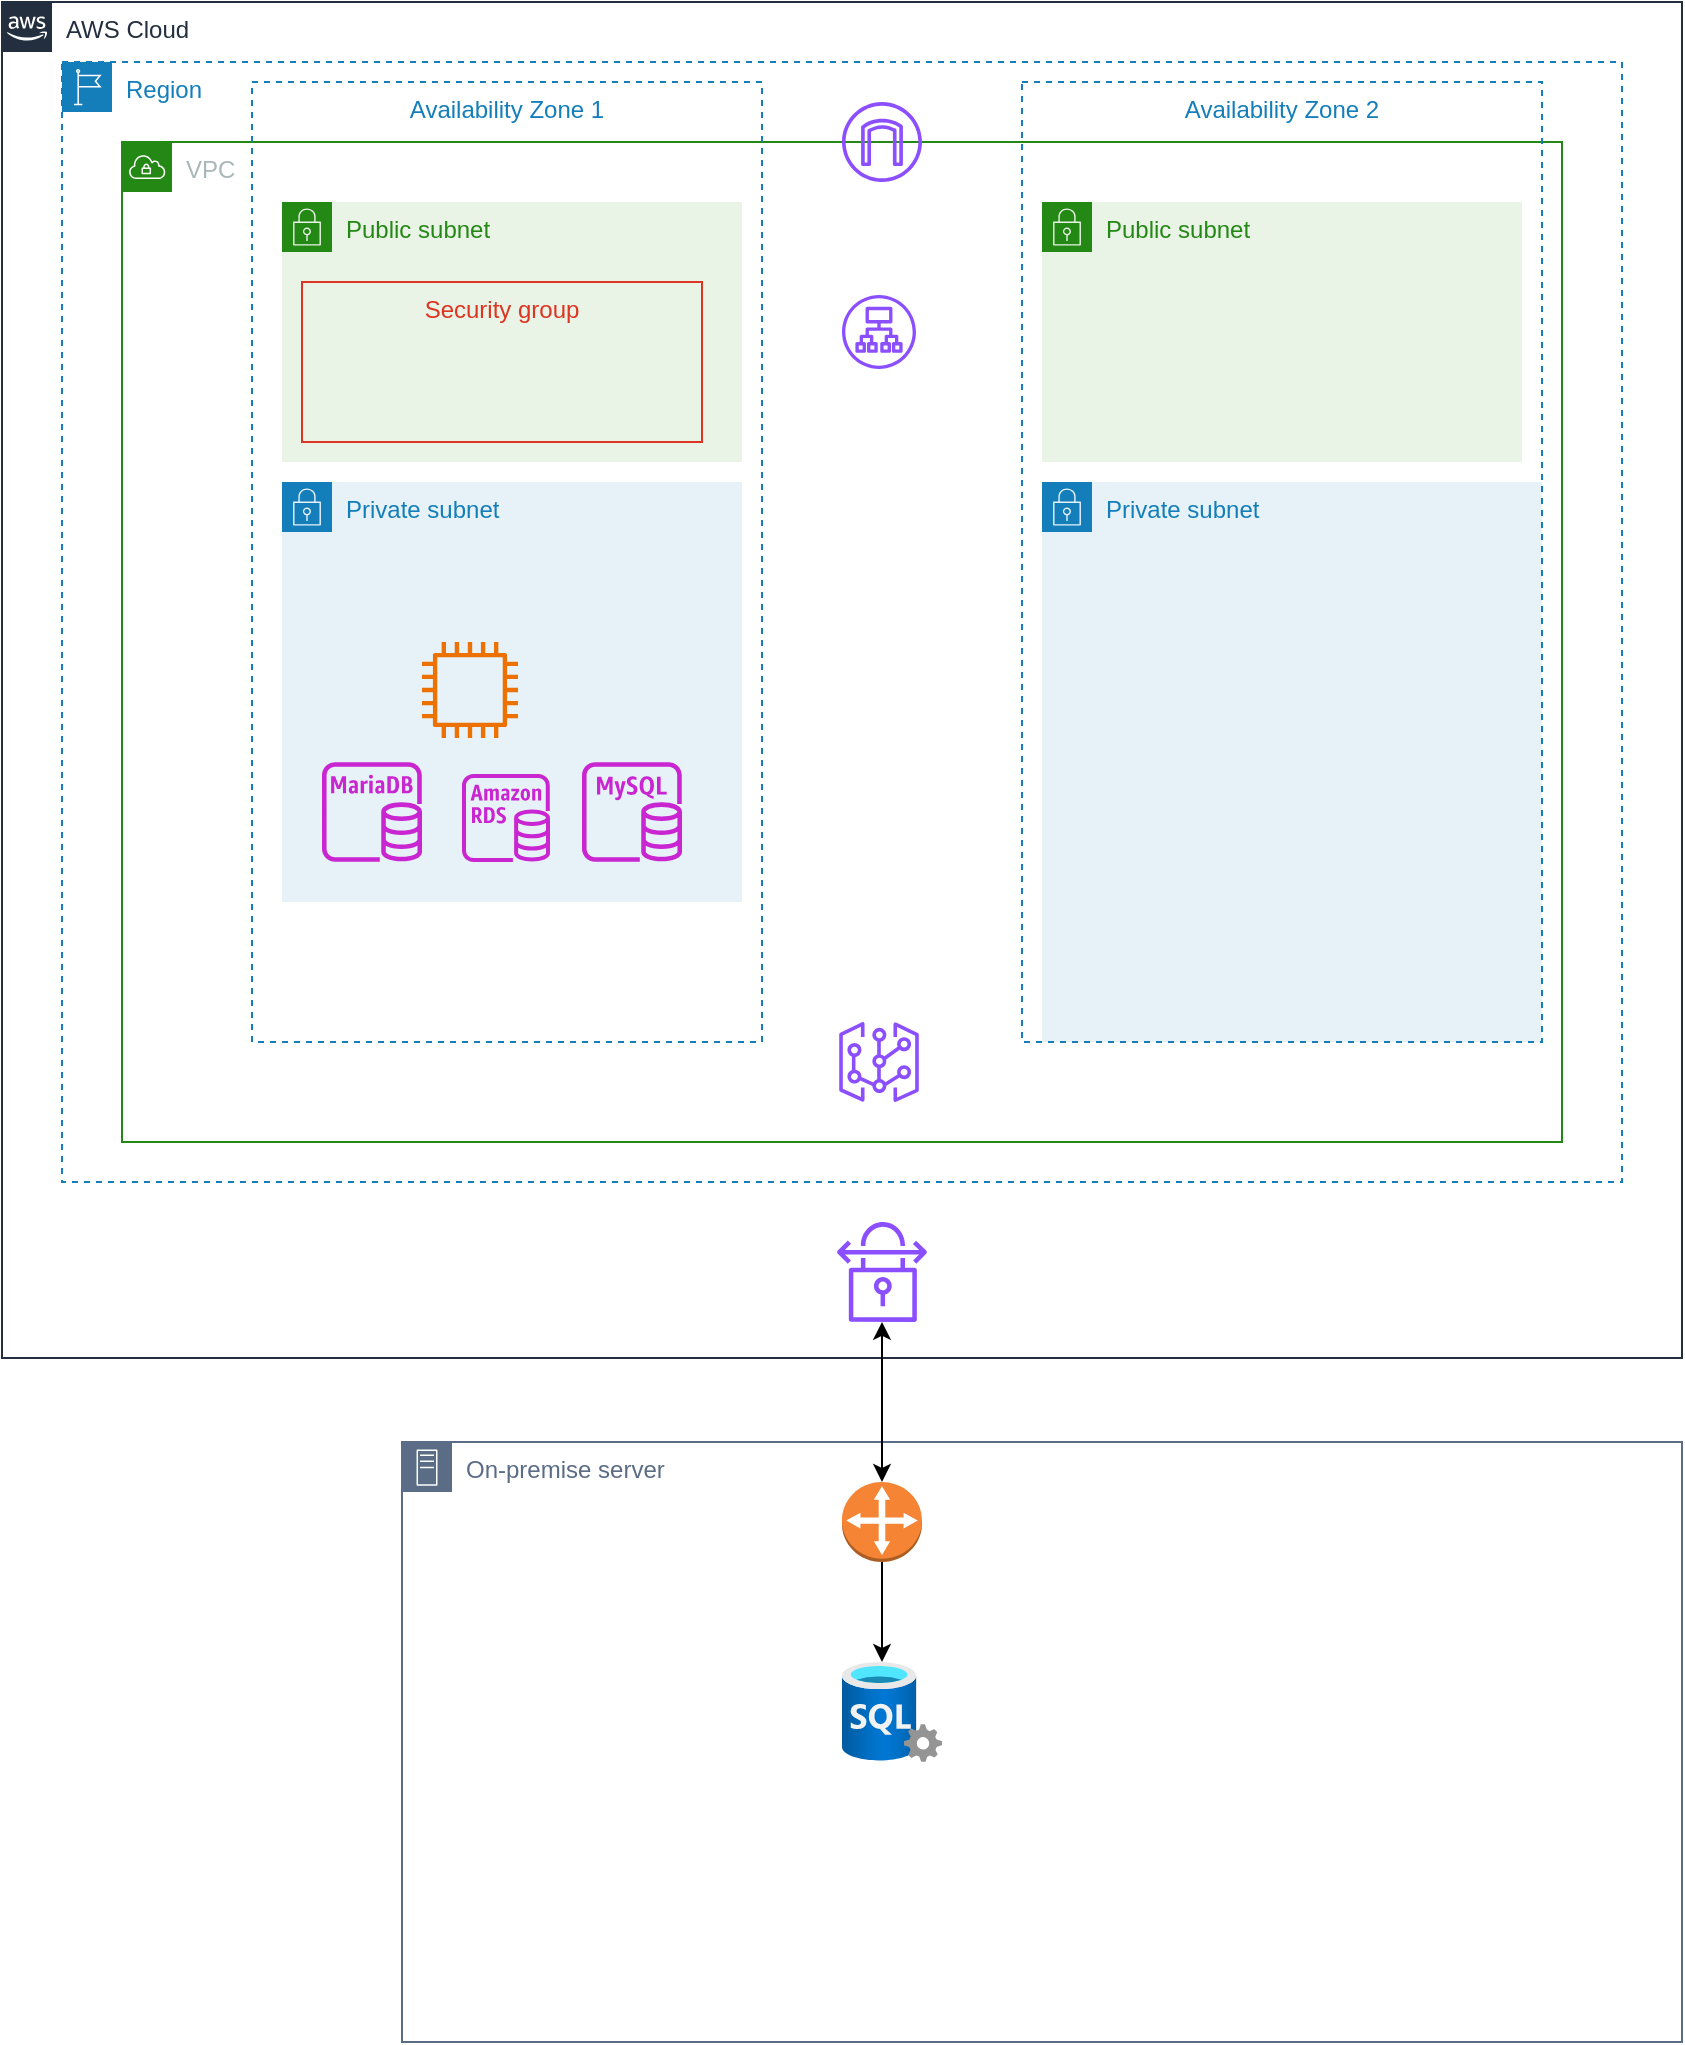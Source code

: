 <mxfile version="22.0.4" type="github">
  <diagram id="Ht1M8jgEwFfnCIfOTk4-" name="Page-1">
    <mxGraphModel dx="1290" dy="577" grid="1" gridSize="10" guides="1" tooltips="1" connect="1" arrows="1" fold="1" page="1" pageScale="1" pageWidth="827" pageHeight="1169" math="0" shadow="0">
      <root>
        <mxCell id="0" />
        <mxCell id="1" parent="0" />
        <mxCell id="imyj3Zp-e5OPN9J0XzXH-4" value="AWS Cloud" style="points=[[0,0],[0.25,0],[0.5,0],[0.75,0],[1,0],[1,0.25],[1,0.5],[1,0.75],[1,1],[0.75,1],[0.5,1],[0.25,1],[0,1],[0,0.75],[0,0.5],[0,0.25]];outlineConnect=0;gradientColor=none;html=1;whiteSpace=wrap;fontSize=12;fontStyle=0;container=1;pointerEvents=0;collapsible=0;recursiveResize=0;shape=mxgraph.aws4.group;grIcon=mxgraph.aws4.group_aws_cloud_alt;strokeColor=#232F3E;fillColor=none;verticalAlign=top;align=left;spacingLeft=30;fontColor=#232F3E;dashed=0;" parent="1" vertex="1">
          <mxGeometry x="40" y="40" width="840" height="678" as="geometry" />
        </mxCell>
        <mxCell id="imyj3Zp-e5OPN9J0XzXH-1" value="VPC" style="points=[[0,0],[0.25,0],[0.5,0],[0.75,0],[1,0],[1,0.25],[1,0.5],[1,0.75],[1,1],[0.75,1],[0.5,1],[0.25,1],[0,1],[0,0.75],[0,0.5],[0,0.25]];outlineConnect=0;gradientColor=none;html=1;whiteSpace=wrap;fontSize=12;fontStyle=0;container=1;pointerEvents=0;collapsible=0;recursiveResize=0;shape=mxgraph.aws4.group;grIcon=mxgraph.aws4.group_vpc;strokeColor=#248814;fillColor=none;verticalAlign=top;align=left;spacingLeft=30;fontColor=#AAB7B8;dashed=0;" parent="imyj3Zp-e5OPN9J0XzXH-4" vertex="1">
          <mxGeometry x="60" y="70" width="720" height="500" as="geometry" />
        </mxCell>
        <mxCell id="imyj3Zp-e5OPN9J0XzXH-13" value="" style="sketch=0;outlineConnect=0;fontColor=#232F3E;gradientColor=none;fillColor=#8C4FFF;strokeColor=none;dashed=0;verticalLabelPosition=bottom;verticalAlign=top;align=center;html=1;fontSize=12;fontStyle=0;aspect=fixed;pointerEvents=1;shape=mxgraph.aws4.internet_gateway;" parent="imyj3Zp-e5OPN9J0XzXH-1" vertex="1">
          <mxGeometry x="360" y="-20" width="40" height="40" as="geometry" />
        </mxCell>
        <mxCell id="imyj3Zp-e5OPN9J0XzXH-5" value="Region" style="points=[[0,0],[0.25,0],[0.5,0],[0.75,0],[1,0],[1,0.25],[1,0.5],[1,0.75],[1,1],[0.75,1],[0.5,1],[0.25,1],[0,1],[0,0.75],[0,0.5],[0,0.25]];outlineConnect=0;gradientColor=none;html=1;whiteSpace=wrap;fontSize=12;fontStyle=0;container=1;pointerEvents=0;collapsible=0;recursiveResize=0;shape=mxgraph.aws4.group;grIcon=mxgraph.aws4.group_region;strokeColor=#147EBA;fillColor=none;verticalAlign=top;align=left;spacingLeft=30;fontColor=#147EBA;dashed=1;" parent="imyj3Zp-e5OPN9J0XzXH-4" vertex="1">
          <mxGeometry x="30" y="30" width="780" height="560" as="geometry" />
        </mxCell>
        <mxCell id="imyj3Zp-e5OPN9J0XzXH-8" value="Public subnet" style="points=[[0,0],[0.25,0],[0.5,0],[0.75,0],[1,0],[1,0.25],[1,0.5],[1,0.75],[1,1],[0.75,1],[0.5,1],[0.25,1],[0,1],[0,0.75],[0,0.5],[0,0.25]];outlineConnect=0;gradientColor=none;html=1;whiteSpace=wrap;fontSize=12;fontStyle=0;container=1;pointerEvents=0;collapsible=0;recursiveResize=0;shape=mxgraph.aws4.group;grIcon=mxgraph.aws4.group_security_group;grStroke=0;strokeColor=#248814;fillColor=#E9F3E6;verticalAlign=top;align=left;spacingLeft=30;fontColor=#248814;dashed=0;" parent="imyj3Zp-e5OPN9J0XzXH-5" vertex="1">
          <mxGeometry x="110" y="70" width="230" height="130" as="geometry" />
        </mxCell>
        <mxCell id="imyj3Zp-e5OPN9J0XzXH-10" value="Public subnet" style="points=[[0,0],[0.25,0],[0.5,0],[0.75,0],[1,0],[1,0.25],[1,0.5],[1,0.75],[1,1],[0.75,1],[0.5,1],[0.25,1],[0,1],[0,0.75],[0,0.5],[0,0.25]];outlineConnect=0;gradientColor=none;html=1;whiteSpace=wrap;fontSize=12;fontStyle=0;container=1;pointerEvents=0;collapsible=0;recursiveResize=0;shape=mxgraph.aws4.group;grIcon=mxgraph.aws4.group_security_group;grStroke=0;strokeColor=#248814;fillColor=#E9F3E6;verticalAlign=top;align=left;spacingLeft=30;fontColor=#248814;dashed=0;" parent="imyj3Zp-e5OPN9J0XzXH-5" vertex="1">
          <mxGeometry x="490" y="70" width="240" height="130" as="geometry" />
        </mxCell>
        <mxCell id="imyj3Zp-e5OPN9J0XzXH-11" value="Private subnet" style="points=[[0,0],[0.25,0],[0.5,0],[0.75,0],[1,0],[1,0.25],[1,0.5],[1,0.75],[1,1],[0.75,1],[0.5,1],[0.25,1],[0,1],[0,0.75],[0,0.5],[0,0.25]];outlineConnect=0;gradientColor=none;html=1;whiteSpace=wrap;fontSize=12;fontStyle=0;container=1;pointerEvents=0;collapsible=0;recursiveResize=0;shape=mxgraph.aws4.group;grIcon=mxgraph.aws4.group_security_group;grStroke=0;strokeColor=#147EBA;fillColor=#E6F2F8;verticalAlign=top;align=left;spacingLeft=30;fontColor=#147EBA;dashed=0;" parent="imyj3Zp-e5OPN9J0XzXH-5" vertex="1">
          <mxGeometry x="110" y="210" width="230" height="210" as="geometry" />
        </mxCell>
        <mxCell id="8zWxKAhYYqGUHjHSyBKX-1" value="" style="sketch=0;outlineConnect=0;fontColor=#232F3E;gradientColor=none;fillColor=#ED7100;strokeColor=none;dashed=0;verticalLabelPosition=bottom;verticalAlign=top;align=center;html=1;fontSize=12;fontStyle=0;aspect=fixed;pointerEvents=1;shape=mxgraph.aws4.instance2;" parent="imyj3Zp-e5OPN9J0XzXH-11" vertex="1">
          <mxGeometry x="70" y="80" width="48" height="48" as="geometry" />
        </mxCell>
        <mxCell id="imyj3Zp-e5OPN9J0XzXH-12" value="Private subnet" style="points=[[0,0],[0.25,0],[0.5,0],[0.75,0],[1,0],[1,0.25],[1,0.5],[1,0.75],[1,1],[0.75,1],[0.5,1],[0.25,1],[0,1],[0,0.75],[0,0.5],[0,0.25]];outlineConnect=0;gradientColor=none;html=1;whiteSpace=wrap;fontSize=12;fontStyle=0;container=1;pointerEvents=0;collapsible=0;recursiveResize=0;shape=mxgraph.aws4.group;grIcon=mxgraph.aws4.group_security_group;grStroke=0;strokeColor=#147EBA;fillColor=#E6F2F8;verticalAlign=top;align=left;spacingLeft=30;fontColor=#147EBA;dashed=0;" parent="imyj3Zp-e5OPN9J0XzXH-5" vertex="1">
          <mxGeometry x="490" y="210" width="250" height="280" as="geometry" />
        </mxCell>
        <mxCell id="imyj3Zp-e5OPN9J0XzXH-7" value="Availability Zone 2" style="fillColor=none;strokeColor=#147EBA;dashed=1;verticalAlign=top;fontStyle=0;fontColor=#147EBA;whiteSpace=wrap;html=1;" parent="imyj3Zp-e5OPN9J0XzXH-12" vertex="1">
          <mxGeometry x="-10" y="-200" width="260" height="480" as="geometry" />
        </mxCell>
        <mxCell id="imyj3Zp-e5OPN9J0XzXH-14" value="" style="sketch=0;outlineConnect=0;fontColor=#232F3E;gradientColor=none;fillColor=#8C4FFF;strokeColor=none;dashed=0;verticalLabelPosition=bottom;verticalAlign=top;align=center;html=1;fontSize=12;fontStyle=0;aspect=fixed;pointerEvents=1;shape=mxgraph.aws4.application_load_balancer;" parent="imyj3Zp-e5OPN9J0XzXH-5" vertex="1">
          <mxGeometry x="390" y="116.5" width="37" height="37" as="geometry" />
        </mxCell>
        <mxCell id="imyj3Zp-e5OPN9J0XzXH-23" value="Security group" style="fillColor=none;strokeColor=#DD3522;verticalAlign=top;fontStyle=0;fontColor=#DD3522;whiteSpace=wrap;html=1;" parent="imyj3Zp-e5OPN9J0XzXH-5" vertex="1">
          <mxGeometry x="120" y="110" width="200" height="80" as="geometry" />
        </mxCell>
        <mxCell id="imyj3Zp-e5OPN9J0XzXH-6" value="Availability Zone 1" style="fillColor=none;strokeColor=#147EBA;dashed=1;verticalAlign=top;fontStyle=0;fontColor=#147EBA;whiteSpace=wrap;html=1;" parent="imyj3Zp-e5OPN9J0XzXH-5" vertex="1">
          <mxGeometry x="95" y="10" width="255" height="480" as="geometry" />
        </mxCell>
        <mxCell id="imyj3Zp-e5OPN9J0XzXH-19" value="" style="sketch=0;outlineConnect=0;fontColor=#232F3E;gradientColor=none;fillColor=#C925D1;strokeColor=none;dashed=0;verticalLabelPosition=bottom;verticalAlign=top;align=center;html=1;fontSize=12;fontStyle=0;aspect=fixed;pointerEvents=1;shape=mxgraph.aws4.rds_mariadb_instance;" parent="imyj3Zp-e5OPN9J0XzXH-5" vertex="1">
          <mxGeometry x="130" y="350" width="50" height="50" as="geometry" />
        </mxCell>
        <mxCell id="imyj3Zp-e5OPN9J0XzXH-21" value="" style="sketch=0;outlineConnect=0;fontColor=#232F3E;gradientColor=none;fillColor=#C925D1;strokeColor=none;dashed=0;verticalLabelPosition=bottom;verticalAlign=top;align=center;html=1;fontSize=12;fontStyle=0;aspect=fixed;pointerEvents=1;shape=mxgraph.aws4.rds_instance;" parent="imyj3Zp-e5OPN9J0XzXH-5" vertex="1">
          <mxGeometry x="200" y="356" width="44" height="44" as="geometry" />
        </mxCell>
        <mxCell id="imyj3Zp-e5OPN9J0XzXH-16" value="" style="sketch=0;outlineConnect=0;fontColor=#232F3E;gradientColor=none;fillColor=#8C4FFF;strokeColor=none;dashed=0;verticalLabelPosition=bottom;verticalAlign=top;align=center;html=1;fontSize=12;fontStyle=0;aspect=fixed;pointerEvents=1;shape=mxgraph.aws4.virtual_gateway;" parent="imyj3Zp-e5OPN9J0XzXH-5" vertex="1">
          <mxGeometry x="388.5" y="480" width="40" height="40" as="geometry" />
        </mxCell>
        <mxCell id="2JOdow-BoVT7XSH0DS5i-5" value="" style="sketch=0;outlineConnect=0;fontColor=#232F3E;gradientColor=none;fillColor=#C925D1;strokeColor=none;dashed=0;verticalLabelPosition=bottom;verticalAlign=top;align=center;html=1;fontSize=12;fontStyle=0;aspect=fixed;pointerEvents=1;shape=mxgraph.aws4.rds_mysql_instance;" parent="imyj3Zp-e5OPN9J0XzXH-5" vertex="1">
          <mxGeometry x="260" y="350" width="50" height="50" as="geometry" />
        </mxCell>
        <mxCell id="2JOdow-BoVT7XSH0DS5i-1" value="" style="sketch=0;outlineConnect=0;fontColor=#232F3E;gradientColor=none;fillColor=#8C4FFF;strokeColor=none;dashed=0;verticalLabelPosition=bottom;verticalAlign=top;align=center;html=1;fontSize=12;fontStyle=0;aspect=fixed;pointerEvents=1;shape=mxgraph.aws4.vpn_connection;" parent="imyj3Zp-e5OPN9J0XzXH-4" vertex="1">
          <mxGeometry x="417.56" y="610" width="44.88" height="50" as="geometry" />
        </mxCell>
        <mxCell id="imyj3Zp-e5OPN9J0XzXH-15" value="On-premise server" style="points=[[0,0],[0.25,0],[0.5,0],[0.75,0],[1,0],[1,0.25],[1,0.5],[1,0.75],[1,1],[0.75,1],[0.5,1],[0.25,1],[0,1],[0,0.75],[0,0.5],[0,0.25]];outlineConnect=0;gradientColor=none;html=1;whiteSpace=wrap;fontSize=12;fontStyle=0;container=1;pointerEvents=0;collapsible=0;recursiveResize=0;shape=mxgraph.aws4.group;grIcon=mxgraph.aws4.group_on_premise;strokeColor=#5A6C86;fillColor=none;verticalAlign=top;align=left;spacingLeft=30;fontColor=#5A6C86;dashed=0;" parent="1" vertex="1">
          <mxGeometry x="240" y="760" width="640" height="300" as="geometry" />
        </mxCell>
        <mxCell id="2JOdow-BoVT7XSH0DS5i-2" value="" style="outlineConnect=0;dashed=0;verticalLabelPosition=bottom;verticalAlign=top;align=center;html=1;shape=mxgraph.aws3.customer_gateway;fillColor=#F58534;gradientColor=none;" parent="imyj3Zp-e5OPN9J0XzXH-15" vertex="1">
          <mxGeometry x="220" y="20" width="40" height="40" as="geometry" />
        </mxCell>
        <mxCell id="2JOdow-BoVT7XSH0DS5i-4" value="" style="image;aspect=fixed;html=1;points=[];align=center;fontSize=12;image=img/lib/azure2/databases/SQL_Server.svg;" parent="imyj3Zp-e5OPN9J0XzXH-15" vertex="1">
          <mxGeometry x="220" y="110" width="50" height="50" as="geometry" />
        </mxCell>
        <mxCell id="2JOdow-BoVT7XSH0DS5i-20" style="edgeStyle=orthogonalEdgeStyle;rounded=0;orthogonalLoop=1;jettySize=auto;html=1;exitX=0.5;exitY=1;exitDx=0;exitDy=0;exitPerimeter=0;" parent="imyj3Zp-e5OPN9J0XzXH-15" source="2JOdow-BoVT7XSH0DS5i-2" edge="1">
          <mxGeometry relative="1" as="geometry">
            <mxPoint x="240" y="110" as="targetPoint" />
          </mxGeometry>
        </mxCell>
        <mxCell id="2JOdow-BoVT7XSH0DS5i-17" value="" style="endArrow=classic;startArrow=classic;html=1;rounded=0;exitX=0.5;exitY=0;exitDx=0;exitDy=0;exitPerimeter=0;" parent="1" source="2JOdow-BoVT7XSH0DS5i-2" target="2JOdow-BoVT7XSH0DS5i-1" edge="1">
          <mxGeometry width="50" height="50" relative="1" as="geometry">
            <mxPoint x="270" y="820" as="sourcePoint" />
            <mxPoint x="463" y="700" as="targetPoint" />
          </mxGeometry>
        </mxCell>
      </root>
    </mxGraphModel>
  </diagram>
</mxfile>
